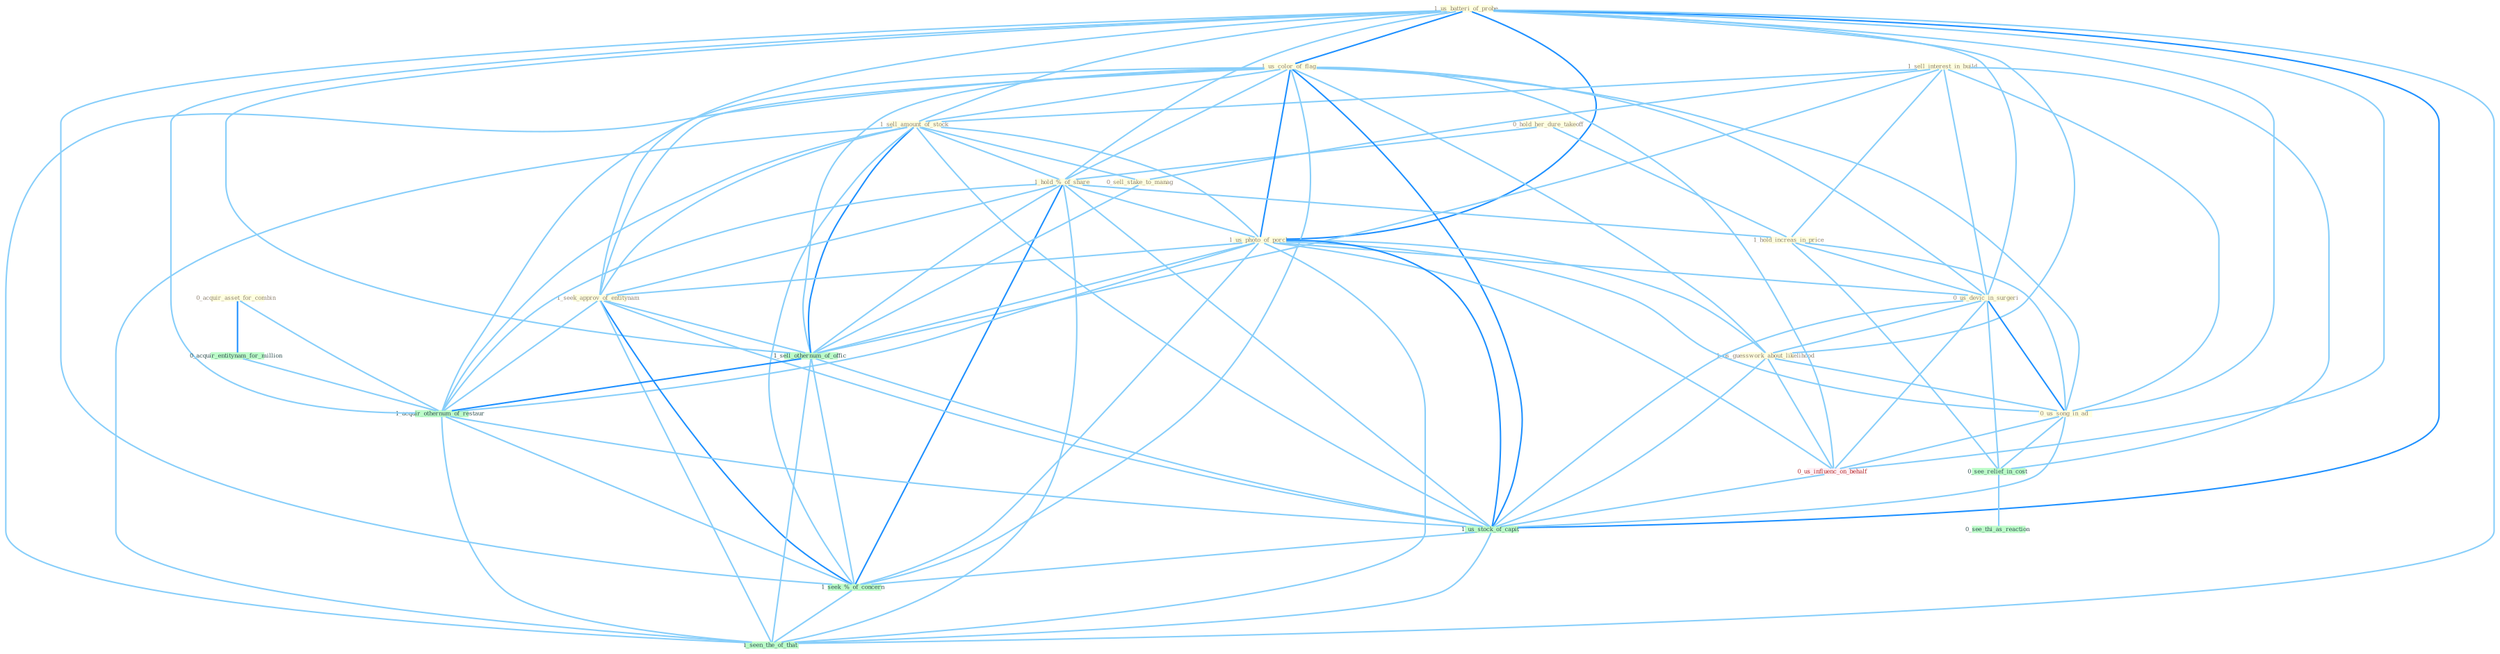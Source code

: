 Graph G{ 
    node
    [shape=polygon,style=filled,width=.5,height=.06,color="#BDFCC9",fixedsize=true,fontsize=4,
    fontcolor="#2f4f4f"];
    {node
    [color="#ffffe0", fontcolor="#8b7d6b"] "1_us_batteri_of_probe " "1_sell_interest_in_build " "0_hold_her_dure_takeoff " "1_us_color_of_flag " "1_sell_amount_of_stock " "1_hold_%_of_share " "0_sell_stake_to_manag " "0_acquir_asset_for_combin " "1_hold_increas_in_price " "1_us_photo_of_porch " "0_us_devic_in_surgeri " "1_us_guesswork_about_likelihood " "1_seek_approv_of_entitynam " "0_us_song_in_ad "}
{node [color="#fff0f5", fontcolor="#b22222"] "0_us_influenc_on_behalf "}
edge [color="#B0E2FF"];

	"1_us_batteri_of_probe " -- "1_us_color_of_flag " [w="2", color="#1e90ff" , len=0.8];
	"1_us_batteri_of_probe " -- "1_sell_amount_of_stock " [w="1", color="#87cefa" ];
	"1_us_batteri_of_probe " -- "1_hold_%_of_share " [w="1", color="#87cefa" ];
	"1_us_batteri_of_probe " -- "1_us_photo_of_porch " [w="2", color="#1e90ff" , len=0.8];
	"1_us_batteri_of_probe " -- "0_us_devic_in_surgeri " [w="1", color="#87cefa" ];
	"1_us_batteri_of_probe " -- "1_us_guesswork_about_likelihood " [w="1", color="#87cefa" ];
	"1_us_batteri_of_probe " -- "1_seek_approv_of_entitynam " [w="1", color="#87cefa" ];
	"1_us_batteri_of_probe " -- "0_us_song_in_ad " [w="1", color="#87cefa" ];
	"1_us_batteri_of_probe " -- "1_sell_othernum_of_offic " [w="1", color="#87cefa" ];
	"1_us_batteri_of_probe " -- "0_us_influenc_on_behalf " [w="1", color="#87cefa" ];
	"1_us_batteri_of_probe " -- "1_acquir_othernum_of_restaur " [w="1", color="#87cefa" ];
	"1_us_batteri_of_probe " -- "1_us_stock_of_capit " [w="2", color="#1e90ff" , len=0.8];
	"1_us_batteri_of_probe " -- "1_seek_%_of_concern " [w="1", color="#87cefa" ];
	"1_us_batteri_of_probe " -- "1_seen_the_of_that " [w="1", color="#87cefa" ];
	"1_sell_interest_in_build " -- "1_sell_amount_of_stock " [w="1", color="#87cefa" ];
	"1_sell_interest_in_build " -- "0_sell_stake_to_manag " [w="1", color="#87cefa" ];
	"1_sell_interest_in_build " -- "1_hold_increas_in_price " [w="1", color="#87cefa" ];
	"1_sell_interest_in_build " -- "0_us_devic_in_surgeri " [w="1", color="#87cefa" ];
	"1_sell_interest_in_build " -- "0_us_song_in_ad " [w="1", color="#87cefa" ];
	"1_sell_interest_in_build " -- "1_sell_othernum_of_offic " [w="1", color="#87cefa" ];
	"1_sell_interest_in_build " -- "0_see_relief_in_cost " [w="1", color="#87cefa" ];
	"0_hold_her_dure_takeoff " -- "1_hold_%_of_share " [w="1", color="#87cefa" ];
	"0_hold_her_dure_takeoff " -- "1_hold_increas_in_price " [w="1", color="#87cefa" ];
	"1_us_color_of_flag " -- "1_sell_amount_of_stock " [w="1", color="#87cefa" ];
	"1_us_color_of_flag " -- "1_hold_%_of_share " [w="1", color="#87cefa" ];
	"1_us_color_of_flag " -- "1_us_photo_of_porch " [w="2", color="#1e90ff" , len=0.8];
	"1_us_color_of_flag " -- "0_us_devic_in_surgeri " [w="1", color="#87cefa" ];
	"1_us_color_of_flag " -- "1_us_guesswork_about_likelihood " [w="1", color="#87cefa" ];
	"1_us_color_of_flag " -- "1_seek_approv_of_entitynam " [w="1", color="#87cefa" ];
	"1_us_color_of_flag " -- "0_us_song_in_ad " [w="1", color="#87cefa" ];
	"1_us_color_of_flag " -- "1_sell_othernum_of_offic " [w="1", color="#87cefa" ];
	"1_us_color_of_flag " -- "0_us_influenc_on_behalf " [w="1", color="#87cefa" ];
	"1_us_color_of_flag " -- "1_acquir_othernum_of_restaur " [w="1", color="#87cefa" ];
	"1_us_color_of_flag " -- "1_us_stock_of_capit " [w="2", color="#1e90ff" , len=0.8];
	"1_us_color_of_flag " -- "1_seek_%_of_concern " [w="1", color="#87cefa" ];
	"1_us_color_of_flag " -- "1_seen_the_of_that " [w="1", color="#87cefa" ];
	"1_sell_amount_of_stock " -- "1_hold_%_of_share " [w="1", color="#87cefa" ];
	"1_sell_amount_of_stock " -- "0_sell_stake_to_manag " [w="1", color="#87cefa" ];
	"1_sell_amount_of_stock " -- "1_us_photo_of_porch " [w="1", color="#87cefa" ];
	"1_sell_amount_of_stock " -- "1_seek_approv_of_entitynam " [w="1", color="#87cefa" ];
	"1_sell_amount_of_stock " -- "1_sell_othernum_of_offic " [w="2", color="#1e90ff" , len=0.8];
	"1_sell_amount_of_stock " -- "1_acquir_othernum_of_restaur " [w="1", color="#87cefa" ];
	"1_sell_amount_of_stock " -- "1_us_stock_of_capit " [w="1", color="#87cefa" ];
	"1_sell_amount_of_stock " -- "1_seek_%_of_concern " [w="1", color="#87cefa" ];
	"1_sell_amount_of_stock " -- "1_seen_the_of_that " [w="1", color="#87cefa" ];
	"1_hold_%_of_share " -- "1_hold_increas_in_price " [w="1", color="#87cefa" ];
	"1_hold_%_of_share " -- "1_us_photo_of_porch " [w="1", color="#87cefa" ];
	"1_hold_%_of_share " -- "1_seek_approv_of_entitynam " [w="1", color="#87cefa" ];
	"1_hold_%_of_share " -- "1_sell_othernum_of_offic " [w="1", color="#87cefa" ];
	"1_hold_%_of_share " -- "1_acquir_othernum_of_restaur " [w="1", color="#87cefa" ];
	"1_hold_%_of_share " -- "1_us_stock_of_capit " [w="1", color="#87cefa" ];
	"1_hold_%_of_share " -- "1_seek_%_of_concern " [w="2", color="#1e90ff" , len=0.8];
	"1_hold_%_of_share " -- "1_seen_the_of_that " [w="1", color="#87cefa" ];
	"0_sell_stake_to_manag " -- "1_sell_othernum_of_offic " [w="1", color="#87cefa" ];
	"0_acquir_asset_for_combin " -- "0_acquir_entitynam_for_million " [w="2", color="#1e90ff" , len=0.8];
	"0_acquir_asset_for_combin " -- "1_acquir_othernum_of_restaur " [w="1", color="#87cefa" ];
	"1_hold_increas_in_price " -- "0_us_devic_in_surgeri " [w="1", color="#87cefa" ];
	"1_hold_increas_in_price " -- "0_us_song_in_ad " [w="1", color="#87cefa" ];
	"1_hold_increas_in_price " -- "0_see_relief_in_cost " [w="1", color="#87cefa" ];
	"1_us_photo_of_porch " -- "0_us_devic_in_surgeri " [w="1", color="#87cefa" ];
	"1_us_photo_of_porch " -- "1_us_guesswork_about_likelihood " [w="1", color="#87cefa" ];
	"1_us_photo_of_porch " -- "1_seek_approv_of_entitynam " [w="1", color="#87cefa" ];
	"1_us_photo_of_porch " -- "0_us_song_in_ad " [w="1", color="#87cefa" ];
	"1_us_photo_of_porch " -- "1_sell_othernum_of_offic " [w="1", color="#87cefa" ];
	"1_us_photo_of_porch " -- "0_us_influenc_on_behalf " [w="1", color="#87cefa" ];
	"1_us_photo_of_porch " -- "1_acquir_othernum_of_restaur " [w="1", color="#87cefa" ];
	"1_us_photo_of_porch " -- "1_us_stock_of_capit " [w="2", color="#1e90ff" , len=0.8];
	"1_us_photo_of_porch " -- "1_seek_%_of_concern " [w="1", color="#87cefa" ];
	"1_us_photo_of_porch " -- "1_seen_the_of_that " [w="1", color="#87cefa" ];
	"0_us_devic_in_surgeri " -- "1_us_guesswork_about_likelihood " [w="1", color="#87cefa" ];
	"0_us_devic_in_surgeri " -- "0_us_song_in_ad " [w="2", color="#1e90ff" , len=0.8];
	"0_us_devic_in_surgeri " -- "0_us_influenc_on_behalf " [w="1", color="#87cefa" ];
	"0_us_devic_in_surgeri " -- "0_see_relief_in_cost " [w="1", color="#87cefa" ];
	"0_us_devic_in_surgeri " -- "1_us_stock_of_capit " [w="1", color="#87cefa" ];
	"1_us_guesswork_about_likelihood " -- "0_us_song_in_ad " [w="1", color="#87cefa" ];
	"1_us_guesswork_about_likelihood " -- "0_us_influenc_on_behalf " [w="1", color="#87cefa" ];
	"1_us_guesswork_about_likelihood " -- "1_us_stock_of_capit " [w="1", color="#87cefa" ];
	"1_seek_approv_of_entitynam " -- "1_sell_othernum_of_offic " [w="1", color="#87cefa" ];
	"1_seek_approv_of_entitynam " -- "1_acquir_othernum_of_restaur " [w="1", color="#87cefa" ];
	"1_seek_approv_of_entitynam " -- "1_us_stock_of_capit " [w="1", color="#87cefa" ];
	"1_seek_approv_of_entitynam " -- "1_seek_%_of_concern " [w="2", color="#1e90ff" , len=0.8];
	"1_seek_approv_of_entitynam " -- "1_seen_the_of_that " [w="1", color="#87cefa" ];
	"0_us_song_in_ad " -- "0_us_influenc_on_behalf " [w="1", color="#87cefa" ];
	"0_us_song_in_ad " -- "0_see_relief_in_cost " [w="1", color="#87cefa" ];
	"0_us_song_in_ad " -- "1_us_stock_of_capit " [w="1", color="#87cefa" ];
	"0_acquir_entitynam_for_million " -- "1_acquir_othernum_of_restaur " [w="1", color="#87cefa" ];
	"1_sell_othernum_of_offic " -- "1_acquir_othernum_of_restaur " [w="2", color="#1e90ff" , len=0.8];
	"1_sell_othernum_of_offic " -- "1_us_stock_of_capit " [w="1", color="#87cefa" ];
	"1_sell_othernum_of_offic " -- "1_seek_%_of_concern " [w="1", color="#87cefa" ];
	"1_sell_othernum_of_offic " -- "1_seen_the_of_that " [w="1", color="#87cefa" ];
	"0_us_influenc_on_behalf " -- "1_us_stock_of_capit " [w="1", color="#87cefa" ];
	"0_see_relief_in_cost " -- "0_see_thi_as_reaction " [w="1", color="#87cefa" ];
	"1_acquir_othernum_of_restaur " -- "1_us_stock_of_capit " [w="1", color="#87cefa" ];
	"1_acquir_othernum_of_restaur " -- "1_seek_%_of_concern " [w="1", color="#87cefa" ];
	"1_acquir_othernum_of_restaur " -- "1_seen_the_of_that " [w="1", color="#87cefa" ];
	"1_us_stock_of_capit " -- "1_seek_%_of_concern " [w="1", color="#87cefa" ];
	"1_us_stock_of_capit " -- "1_seen_the_of_that " [w="1", color="#87cefa" ];
	"1_seek_%_of_concern " -- "1_seen_the_of_that " [w="1", color="#87cefa" ];
}